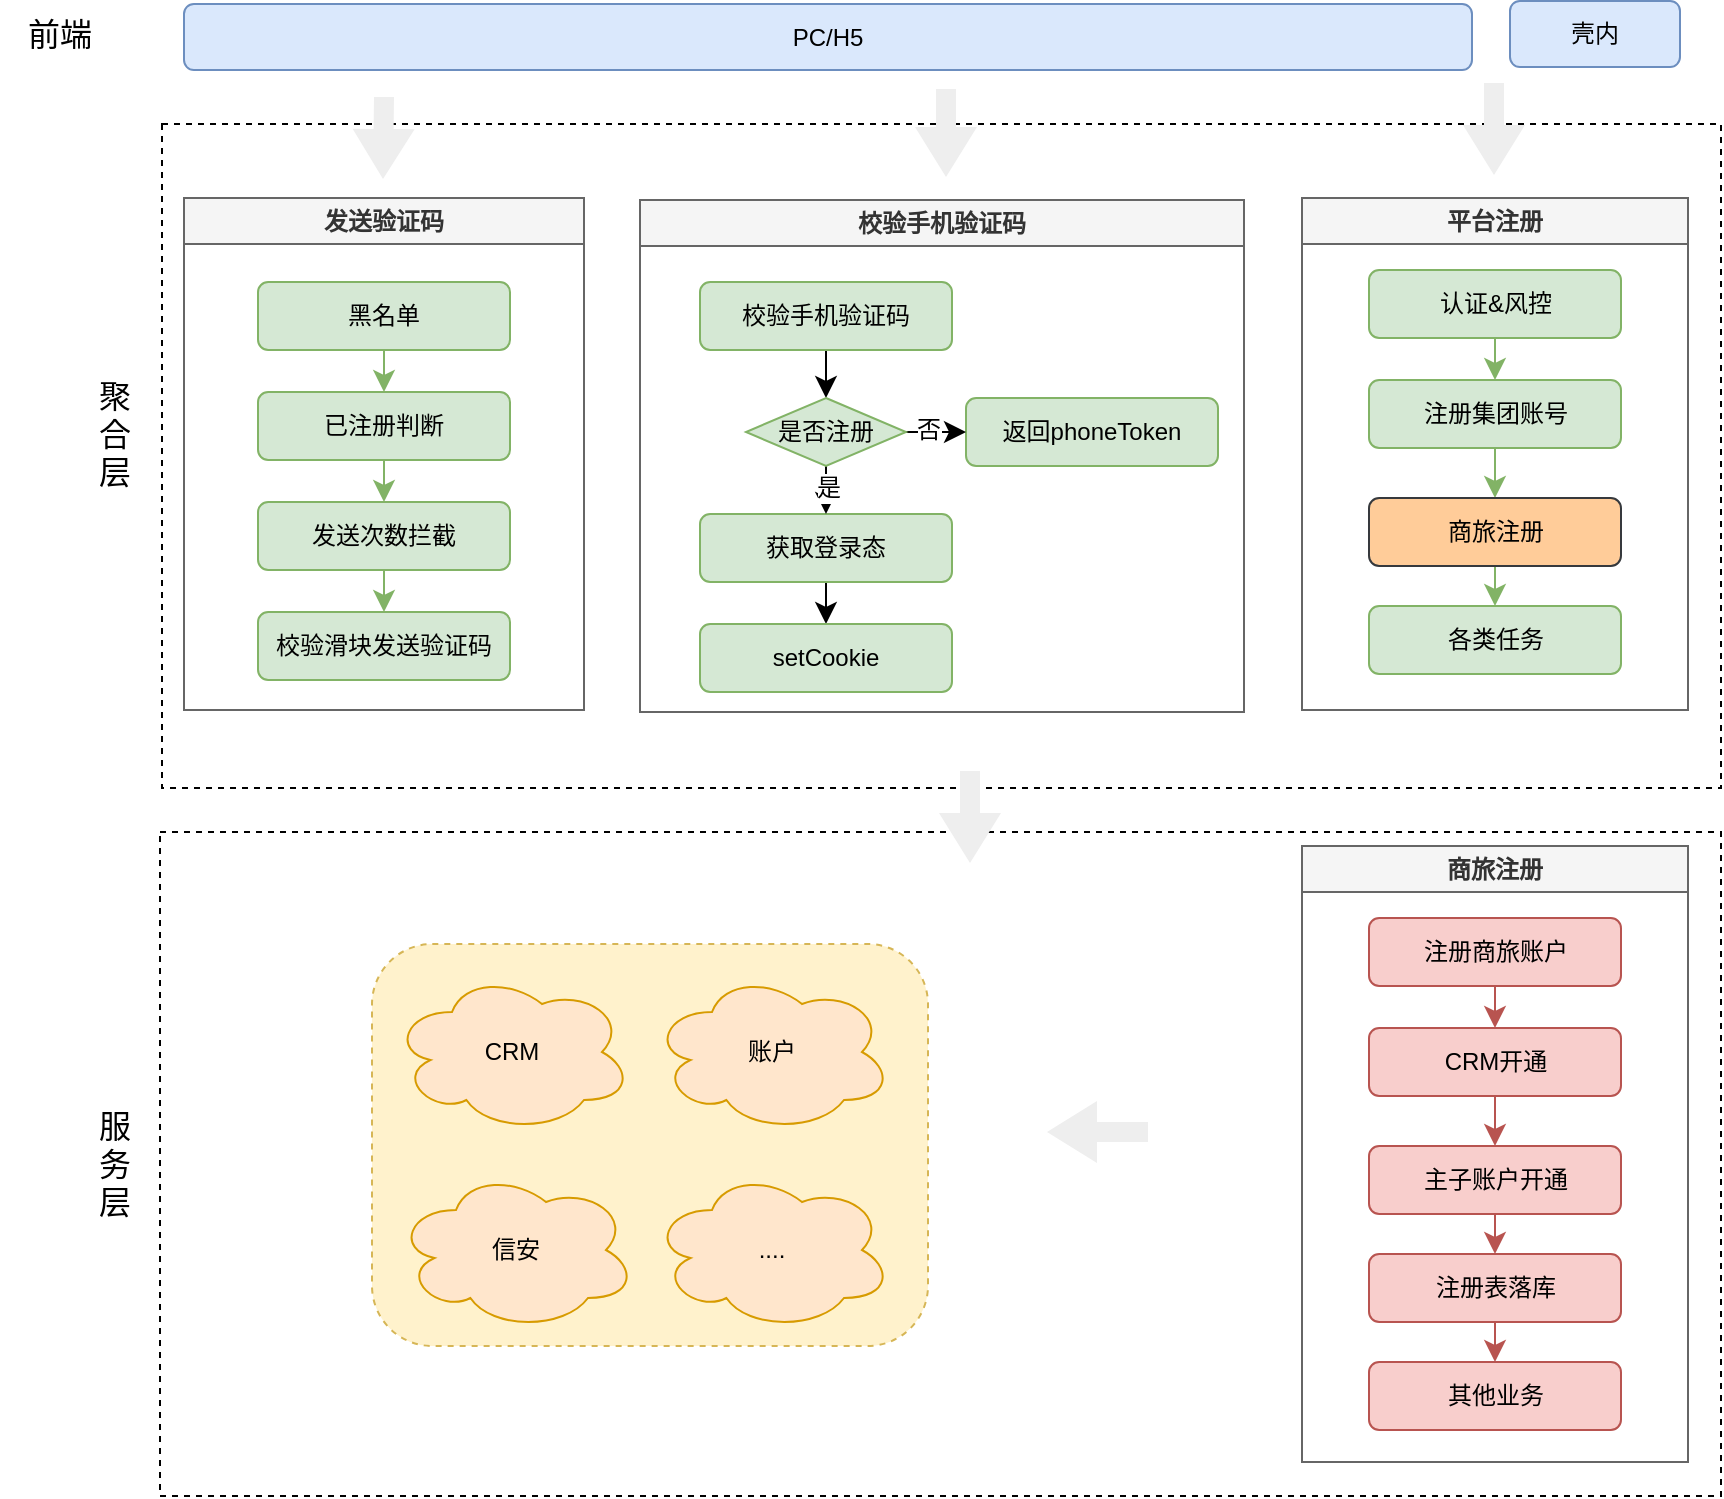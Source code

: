 <mxfile version="24.3.0" type="github">
  <diagram name="第 1 页" id="c9AZkh1vqLpdnkct6R15">
    <mxGraphModel dx="2087" dy="1327" grid="0" gridSize="10" guides="1" tooltips="1" connect="1" arrows="1" fold="1" page="0" pageScale="1" pageWidth="827" pageHeight="1169" math="0" shadow="0">
      <root>
        <mxCell id="0" />
        <mxCell id="1" parent="0" />
        <mxCell id="L1B9Y0KhX3QtsJVaU2VL-111" value="" style="rounded=0;whiteSpace=wrap;html=1;dashed=1;" vertex="1" parent="1">
          <mxGeometry x="-36" y="-280" width="779.5" height="332" as="geometry" />
        </mxCell>
        <mxCell id="L1B9Y0KhX3QtsJVaU2VL-40" value="校验手机验证码" style="swimlane;whiteSpace=wrap;html=1;swimlaneFillColor=default;fillColor=#f5f5f5;fontColor=#333333;strokeColor=#666666;" vertex="1" parent="1">
          <mxGeometry x="203" y="-242" width="302" height="256" as="geometry" />
        </mxCell>
        <mxCell id="L1B9Y0KhX3QtsJVaU2VL-74" style="edgeStyle=none;curved=1;rounded=0;orthogonalLoop=1;jettySize=auto;html=1;exitX=0.5;exitY=1;exitDx=0;exitDy=0;entryX=0.5;entryY=0;entryDx=0;entryDy=0;fontSize=12;startSize=8;endSize=8;" edge="1" parent="L1B9Y0KhX3QtsJVaU2VL-40" source="L1B9Y0KhX3QtsJVaU2VL-60" target="L1B9Y0KhX3QtsJVaU2VL-73">
          <mxGeometry relative="1" as="geometry" />
        </mxCell>
        <mxCell id="L1B9Y0KhX3QtsJVaU2VL-60" value="校验手机验证码" style="rounded=1;whiteSpace=wrap;html=1;fillColor=#d5e8d4;strokeColor=#82b366;" vertex="1" parent="L1B9Y0KhX3QtsJVaU2VL-40">
          <mxGeometry x="30" y="41" width="126" height="34" as="geometry" />
        </mxCell>
        <mxCell id="L1B9Y0KhX3QtsJVaU2VL-61" style="edgeStyle=none;curved=1;rounded=0;orthogonalLoop=1;jettySize=auto;html=1;exitX=0.5;exitY=1;exitDx=0;exitDy=0;entryX=0.5;entryY=0;entryDx=0;entryDy=0;fontSize=12;startSize=8;endSize=8;" edge="1" parent="L1B9Y0KhX3QtsJVaU2VL-40" source="L1B9Y0KhX3QtsJVaU2VL-62" target="L1B9Y0KhX3QtsJVaU2VL-63">
          <mxGeometry relative="1" as="geometry" />
        </mxCell>
        <mxCell id="L1B9Y0KhX3QtsJVaU2VL-62" value="获取登录态" style="rounded=1;whiteSpace=wrap;html=1;fillColor=#d5e8d4;strokeColor=#82b366;" vertex="1" parent="L1B9Y0KhX3QtsJVaU2VL-40">
          <mxGeometry x="30" y="157" width="126" height="34" as="geometry" />
        </mxCell>
        <mxCell id="L1B9Y0KhX3QtsJVaU2VL-63" value="setCookie" style="rounded=1;whiteSpace=wrap;html=1;fillColor=#d5e8d4;strokeColor=#82b366;" vertex="1" parent="L1B9Y0KhX3QtsJVaU2VL-40">
          <mxGeometry x="30" y="212" width="126" height="34" as="geometry" />
        </mxCell>
        <mxCell id="L1B9Y0KhX3QtsJVaU2VL-64" value="返回phoneToken" style="rounded=1;whiteSpace=wrap;html=1;fillColor=#d5e8d4;strokeColor=#82b366;" vertex="1" parent="L1B9Y0KhX3QtsJVaU2VL-40">
          <mxGeometry x="163" y="99" width="126" height="34" as="geometry" />
        </mxCell>
        <mxCell id="L1B9Y0KhX3QtsJVaU2VL-75" style="edgeStyle=none;curved=1;rounded=0;orthogonalLoop=1;jettySize=auto;html=1;exitX=0.5;exitY=1;exitDx=0;exitDy=0;entryX=0.5;entryY=0;entryDx=0;entryDy=0;fontSize=12;startSize=8;endSize=8;" edge="1" parent="L1B9Y0KhX3QtsJVaU2VL-40" source="L1B9Y0KhX3QtsJVaU2VL-73" target="L1B9Y0KhX3QtsJVaU2VL-62">
          <mxGeometry relative="1" as="geometry" />
        </mxCell>
        <mxCell id="L1B9Y0KhX3QtsJVaU2VL-77" value="是" style="edgeLabel;html=1;align=center;verticalAlign=middle;resizable=0;points=[];fontSize=12;" vertex="1" connectable="0" parent="L1B9Y0KhX3QtsJVaU2VL-75">
          <mxGeometry x="-0.125" y="1" relative="1" as="geometry">
            <mxPoint as="offset" />
          </mxGeometry>
        </mxCell>
        <mxCell id="L1B9Y0KhX3QtsJVaU2VL-76" style="edgeStyle=none;curved=1;rounded=0;orthogonalLoop=1;jettySize=auto;html=1;exitX=1;exitY=0.5;exitDx=0;exitDy=0;entryX=0;entryY=0.5;entryDx=0;entryDy=0;fontSize=12;startSize=8;endSize=8;" edge="1" parent="L1B9Y0KhX3QtsJVaU2VL-40" source="L1B9Y0KhX3QtsJVaU2VL-73" target="L1B9Y0KhX3QtsJVaU2VL-64">
          <mxGeometry relative="1" as="geometry" />
        </mxCell>
        <mxCell id="L1B9Y0KhX3QtsJVaU2VL-78" value="否" style="edgeLabel;html=1;align=center;verticalAlign=middle;resizable=0;points=[];fontSize=12;" vertex="1" connectable="0" parent="L1B9Y0KhX3QtsJVaU2VL-76">
          <mxGeometry x="-0.3" y="2" relative="1" as="geometry">
            <mxPoint y="1" as="offset" />
          </mxGeometry>
        </mxCell>
        <mxCell id="L1B9Y0KhX3QtsJVaU2VL-73" value="是否注册" style="rhombus;whiteSpace=wrap;html=1;fillColor=#d5e8d4;strokeColor=#82b366;" vertex="1" parent="L1B9Y0KhX3QtsJVaU2VL-40">
          <mxGeometry x="53" y="99" width="80" height="34" as="geometry" />
        </mxCell>
        <mxCell id="L1B9Y0KhX3QtsJVaU2VL-110" value="" style="rounded=0;whiteSpace=wrap;html=1;dashed=1;" vertex="1" parent="1">
          <mxGeometry x="-37" y="74" width="780.5" height="332" as="geometry" />
        </mxCell>
        <mxCell id="L1B9Y0KhX3QtsJVaU2VL-99" value="" style="rounded=1;whiteSpace=wrap;html=1;dashed=1;fillColor=#fff2cc;strokeColor=#d6b656;" vertex="1" parent="1">
          <mxGeometry x="69" y="130" width="278" height="201" as="geometry" />
        </mxCell>
        <mxCell id="L1B9Y0KhX3QtsJVaU2VL-2" value="聚合层" style="text;html=1;align=center;verticalAlign=middle;whiteSpace=wrap;rounded=0;fontSize=16;" vertex="1" parent="1">
          <mxGeometry x="-72" y="-170" width="25" height="89" as="geometry" />
        </mxCell>
        <mxCell id="L1B9Y0KhX3QtsJVaU2VL-3" value="服务层" style="text;html=1;align=center;verticalAlign=middle;whiteSpace=wrap;rounded=0;fontSize=16;" vertex="1" parent="1">
          <mxGeometry x="-70" y="199" width="21" height="82" as="geometry" />
        </mxCell>
        <mxCell id="L1B9Y0KhX3QtsJVaU2VL-5" value="前端" style="text;html=1;align=center;verticalAlign=middle;whiteSpace=wrap;rounded=0;fontSize=16;" vertex="1" parent="1">
          <mxGeometry x="-117" y="-340" width="60" height="30" as="geometry" />
        </mxCell>
        <mxCell id="L1B9Y0KhX3QtsJVaU2VL-23" value="PC/H5" style="rounded=1;whiteSpace=wrap;html=1;fillColor=#dae8fc;strokeColor=#6c8ebf;" vertex="1" parent="1">
          <mxGeometry x="-25" y="-340" width="644" height="33" as="geometry" />
        </mxCell>
        <mxCell id="L1B9Y0KhX3QtsJVaU2VL-33" value="发送验证码" style="swimlane;whiteSpace=wrap;html=1;fillColor=#f5f5f5;fontColor=#333333;strokeColor=#666666;swimlaneFillColor=default;" vertex="1" parent="1">
          <mxGeometry x="-25" y="-243" width="200" height="256" as="geometry" />
        </mxCell>
        <mxCell id="L1B9Y0KhX3QtsJVaU2VL-37" style="edgeStyle=none;curved=1;rounded=0;orthogonalLoop=1;jettySize=auto;html=1;exitX=0.5;exitY=1;exitDx=0;exitDy=0;entryX=0.5;entryY=0;entryDx=0;entryDy=0;fontSize=12;startSize=8;endSize=8;fillColor=#d5e8d4;strokeColor=#82b366;" edge="1" parent="L1B9Y0KhX3QtsJVaU2VL-33" source="L1B9Y0KhX3QtsJVaU2VL-32" target="L1B9Y0KhX3QtsJVaU2VL-34">
          <mxGeometry relative="1" as="geometry" />
        </mxCell>
        <mxCell id="L1B9Y0KhX3QtsJVaU2VL-32" value="黑名单" style="rounded=1;whiteSpace=wrap;html=1;fillColor=#d5e8d4;strokeColor=#82b366;" vertex="1" parent="L1B9Y0KhX3QtsJVaU2VL-33">
          <mxGeometry x="37" y="42" width="126" height="34" as="geometry" />
        </mxCell>
        <mxCell id="L1B9Y0KhX3QtsJVaU2VL-38" style="edgeStyle=none;curved=1;rounded=0;orthogonalLoop=1;jettySize=auto;html=1;exitX=0.5;exitY=1;exitDx=0;exitDy=0;entryX=0.5;entryY=0;entryDx=0;entryDy=0;fontSize=12;startSize=8;endSize=8;fillColor=#d5e8d4;strokeColor=#82b366;" edge="1" parent="L1B9Y0KhX3QtsJVaU2VL-33" source="L1B9Y0KhX3QtsJVaU2VL-34" target="L1B9Y0KhX3QtsJVaU2VL-35">
          <mxGeometry relative="1" as="geometry" />
        </mxCell>
        <mxCell id="L1B9Y0KhX3QtsJVaU2VL-34" value="已注册判断" style="rounded=1;whiteSpace=wrap;html=1;fillColor=#d5e8d4;strokeColor=#82b366;" vertex="1" parent="L1B9Y0KhX3QtsJVaU2VL-33">
          <mxGeometry x="37" y="97" width="126" height="34" as="geometry" />
        </mxCell>
        <mxCell id="L1B9Y0KhX3QtsJVaU2VL-39" style="edgeStyle=none;curved=1;rounded=0;orthogonalLoop=1;jettySize=auto;html=1;exitX=0.5;exitY=1;exitDx=0;exitDy=0;entryX=0.5;entryY=0;entryDx=0;entryDy=0;fontSize=12;startSize=8;endSize=8;fillColor=#d5e8d4;strokeColor=#82b366;" edge="1" parent="L1B9Y0KhX3QtsJVaU2VL-33" source="L1B9Y0KhX3QtsJVaU2VL-35" target="L1B9Y0KhX3QtsJVaU2VL-36">
          <mxGeometry relative="1" as="geometry" />
        </mxCell>
        <mxCell id="L1B9Y0KhX3QtsJVaU2VL-35" value="发送次数拦截" style="rounded=1;whiteSpace=wrap;html=1;fillColor=#d5e8d4;strokeColor=#82b366;" vertex="1" parent="L1B9Y0KhX3QtsJVaU2VL-33">
          <mxGeometry x="37" y="152" width="126" height="34" as="geometry" />
        </mxCell>
        <mxCell id="L1B9Y0KhX3QtsJVaU2VL-36" value="校验滑块发送验证码" style="rounded=1;whiteSpace=wrap;html=1;fillColor=#d5e8d4;strokeColor=#82b366;" vertex="1" parent="L1B9Y0KhX3QtsJVaU2VL-33">
          <mxGeometry x="37" y="207" width="126" height="34" as="geometry" />
        </mxCell>
        <mxCell id="L1B9Y0KhX3QtsJVaU2VL-49" value="平台注册" style="swimlane;whiteSpace=wrap;html=1;fillColor=#f5f5f5;fontColor=#333333;strokeColor=#666666;" vertex="1" parent="1">
          <mxGeometry x="534" y="-243" width="193" height="256" as="geometry" />
        </mxCell>
        <mxCell id="L1B9Y0KhX3QtsJVaU2VL-68" style="edgeStyle=none;curved=1;rounded=0;orthogonalLoop=1;jettySize=auto;html=1;exitX=0.5;exitY=1;exitDx=0;exitDy=0;entryX=0.5;entryY=0;entryDx=0;entryDy=0;fontSize=12;startSize=8;endSize=8;fillColor=#d5e8d4;strokeColor=#82b366;" edge="1" parent="L1B9Y0KhX3QtsJVaU2VL-49" source="L1B9Y0KhX3QtsJVaU2VL-69" target="L1B9Y0KhX3QtsJVaU2VL-71">
          <mxGeometry relative="1" as="geometry" />
        </mxCell>
        <mxCell id="L1B9Y0KhX3QtsJVaU2VL-69" value="认证&amp;amp;风控" style="rounded=1;whiteSpace=wrap;html=1;fillColor=#d5e8d4;strokeColor=#82b366;" vertex="1" parent="L1B9Y0KhX3QtsJVaU2VL-49">
          <mxGeometry x="33.5" y="36" width="126" height="34" as="geometry" />
        </mxCell>
        <mxCell id="L1B9Y0KhX3QtsJVaU2VL-85" style="edgeStyle=none;curved=1;rounded=0;orthogonalLoop=1;jettySize=auto;html=1;exitX=0.5;exitY=1;exitDx=0;exitDy=0;entryX=0.5;entryY=0;entryDx=0;entryDy=0;fontSize=12;startSize=8;endSize=8;fillColor=#d5e8d4;strokeColor=#82b366;" edge="1" parent="L1B9Y0KhX3QtsJVaU2VL-49" source="L1B9Y0KhX3QtsJVaU2VL-71" target="L1B9Y0KhX3QtsJVaU2VL-80">
          <mxGeometry relative="1" as="geometry" />
        </mxCell>
        <mxCell id="L1B9Y0KhX3QtsJVaU2VL-71" value="注册集团账号" style="rounded=1;whiteSpace=wrap;html=1;fillColor=#d5e8d4;strokeColor=#82b366;" vertex="1" parent="L1B9Y0KhX3QtsJVaU2VL-49">
          <mxGeometry x="33.5" y="91" width="126" height="34" as="geometry" />
        </mxCell>
        <mxCell id="L1B9Y0KhX3QtsJVaU2VL-84" style="edgeStyle=none;curved=1;rounded=0;orthogonalLoop=1;jettySize=auto;html=1;exitX=0.5;exitY=1;exitDx=0;exitDy=0;entryX=0.5;entryY=0;entryDx=0;entryDy=0;fontSize=12;startSize=8;endSize=8;fillColor=#d5e8d4;strokeColor=#82b366;" edge="1" parent="L1B9Y0KhX3QtsJVaU2VL-49" source="L1B9Y0KhX3QtsJVaU2VL-80" target="L1B9Y0KhX3QtsJVaU2VL-83">
          <mxGeometry relative="1" as="geometry" />
        </mxCell>
        <mxCell id="L1B9Y0KhX3QtsJVaU2VL-80" value="商旅注册" style="rounded=1;whiteSpace=wrap;html=1;fillColor=#ffcc99;strokeColor=#36393d;" vertex="1" parent="L1B9Y0KhX3QtsJVaU2VL-49">
          <mxGeometry x="33.5" y="150" width="126" height="34" as="geometry" />
        </mxCell>
        <mxCell id="L1B9Y0KhX3QtsJVaU2VL-83" value="各类任务" style="rounded=1;whiteSpace=wrap;html=1;fillColor=#d5e8d4;strokeColor=#82b366;" vertex="1" parent="L1B9Y0KhX3QtsJVaU2VL-49">
          <mxGeometry x="33.5" y="204" width="126" height="34" as="geometry" />
        </mxCell>
        <mxCell id="L1B9Y0KhX3QtsJVaU2VL-86" value="商旅注册" style="swimlane;whiteSpace=wrap;html=1;fillColor=#f5f5f5;fontColor=#333333;strokeColor=#666666;" vertex="1" parent="1">
          <mxGeometry x="534" y="81" width="193" height="308" as="geometry" />
        </mxCell>
        <mxCell id="L1B9Y0KhX3QtsJVaU2VL-87" style="edgeStyle=none;curved=1;rounded=0;orthogonalLoop=1;jettySize=auto;html=1;exitX=0.5;exitY=1;exitDx=0;exitDy=0;entryX=0.5;entryY=0;entryDx=0;entryDy=0;fontSize=12;startSize=8;endSize=8;fillColor=#f8cecc;strokeColor=#b85450;" edge="1" parent="L1B9Y0KhX3QtsJVaU2VL-86" source="L1B9Y0KhX3QtsJVaU2VL-88" target="L1B9Y0KhX3QtsJVaU2VL-90">
          <mxGeometry relative="1" as="geometry" />
        </mxCell>
        <mxCell id="L1B9Y0KhX3QtsJVaU2VL-88" value="注册商旅账户" style="rounded=1;whiteSpace=wrap;html=1;fillColor=#f8cecc;strokeColor=#b85450;" vertex="1" parent="L1B9Y0KhX3QtsJVaU2VL-86">
          <mxGeometry x="33.5" y="36" width="126" height="34" as="geometry" />
        </mxCell>
        <mxCell id="L1B9Y0KhX3QtsJVaU2VL-89" style="edgeStyle=none;curved=1;rounded=0;orthogonalLoop=1;jettySize=auto;html=1;exitX=0.5;exitY=1;exitDx=0;exitDy=0;entryX=0.5;entryY=0;entryDx=0;entryDy=0;fontSize=12;startSize=8;endSize=8;fillColor=#f8cecc;strokeColor=#b85450;" edge="1" parent="L1B9Y0KhX3QtsJVaU2VL-86" source="L1B9Y0KhX3QtsJVaU2VL-90" target="L1B9Y0KhX3QtsJVaU2VL-92">
          <mxGeometry relative="1" as="geometry" />
        </mxCell>
        <mxCell id="L1B9Y0KhX3QtsJVaU2VL-90" value="CRM开通" style="rounded=1;whiteSpace=wrap;html=1;fillColor=#f8cecc;strokeColor=#b85450;" vertex="1" parent="L1B9Y0KhX3QtsJVaU2VL-86">
          <mxGeometry x="33.5" y="91" width="126" height="34" as="geometry" />
        </mxCell>
        <mxCell id="L1B9Y0KhX3QtsJVaU2VL-91" style="edgeStyle=none;curved=1;rounded=0;orthogonalLoop=1;jettySize=auto;html=1;exitX=0.5;exitY=1;exitDx=0;exitDy=0;entryX=0.5;entryY=0;entryDx=0;entryDy=0;fontSize=12;startSize=8;endSize=8;fillColor=#f8cecc;strokeColor=#b85450;" edge="1" parent="L1B9Y0KhX3QtsJVaU2VL-86" source="L1B9Y0KhX3QtsJVaU2VL-92" target="L1B9Y0KhX3QtsJVaU2VL-93">
          <mxGeometry relative="1" as="geometry" />
        </mxCell>
        <mxCell id="L1B9Y0KhX3QtsJVaU2VL-92" value="主子账户开通" style="rounded=1;whiteSpace=wrap;html=1;fillColor=#f8cecc;strokeColor=#b85450;" vertex="1" parent="L1B9Y0KhX3QtsJVaU2VL-86">
          <mxGeometry x="33.5" y="150" width="126" height="34" as="geometry" />
        </mxCell>
        <mxCell id="L1B9Y0KhX3QtsJVaU2VL-95" style="edgeStyle=none;curved=1;rounded=0;orthogonalLoop=1;jettySize=auto;html=1;exitX=0.5;exitY=1;exitDx=0;exitDy=0;entryX=0.5;entryY=0;entryDx=0;entryDy=0;fontSize=12;startSize=8;endSize=8;fillColor=#f8cecc;strokeColor=#b85450;" edge="1" parent="L1B9Y0KhX3QtsJVaU2VL-86" source="L1B9Y0KhX3QtsJVaU2VL-93" target="L1B9Y0KhX3QtsJVaU2VL-94">
          <mxGeometry relative="1" as="geometry" />
        </mxCell>
        <mxCell id="L1B9Y0KhX3QtsJVaU2VL-93" value="注册表落库" style="rounded=1;whiteSpace=wrap;html=1;fillColor=#f8cecc;strokeColor=#b85450;" vertex="1" parent="L1B9Y0KhX3QtsJVaU2VL-86">
          <mxGeometry x="33.5" y="204" width="126" height="34" as="geometry" />
        </mxCell>
        <mxCell id="L1B9Y0KhX3QtsJVaU2VL-94" value="其他业务" style="rounded=1;whiteSpace=wrap;html=1;fillColor=#f8cecc;strokeColor=#b85450;" vertex="1" parent="L1B9Y0KhX3QtsJVaU2VL-86">
          <mxGeometry x="33.5" y="258" width="126" height="34" as="geometry" />
        </mxCell>
        <mxCell id="L1B9Y0KhX3QtsJVaU2VL-96" value="CRM" style="ellipse;shape=cloud;whiteSpace=wrap;html=1;fillColor=#ffe6cc;strokeColor=#d79b00;" vertex="1" parent="1">
          <mxGeometry x="79" y="144" width="120" height="80" as="geometry" />
        </mxCell>
        <mxCell id="L1B9Y0KhX3QtsJVaU2VL-97" value="账户" style="ellipse;shape=cloud;whiteSpace=wrap;html=1;fillColor=#ffe6cc;strokeColor=#d79b00;" vertex="1" parent="1">
          <mxGeometry x="209" y="144" width="120" height="80" as="geometry" />
        </mxCell>
        <mxCell id="L1B9Y0KhX3QtsJVaU2VL-98" value="信安" style="ellipse;shape=cloud;whiteSpace=wrap;html=1;fillColor=#ffe6cc;strokeColor=#d79b00;" vertex="1" parent="1">
          <mxGeometry x="81" y="243" width="120" height="80" as="geometry" />
        </mxCell>
        <mxCell id="L1B9Y0KhX3QtsJVaU2VL-100" value="...." style="ellipse;shape=cloud;whiteSpace=wrap;html=1;fillColor=#ffe6cc;strokeColor=#d79b00;" vertex="1" parent="1">
          <mxGeometry x="209" y="243" width="120" height="80" as="geometry" />
        </mxCell>
        <mxCell id="L1B9Y0KhX3QtsJVaU2VL-101" value="" style="shape=flexArrow;endArrow=classic;html=1;rounded=0;fontSize=12;startSize=8;endSize=8;curved=1;fillColor=#eeeeee;strokeColor=none;" edge="1" parent="1">
          <mxGeometry width="50" height="50" relative="1" as="geometry">
            <mxPoint x="75" y="-294" as="sourcePoint" />
            <mxPoint x="74.5" y="-252" as="targetPoint" />
          </mxGeometry>
        </mxCell>
        <mxCell id="L1B9Y0KhX3QtsJVaU2VL-102" value="" style="shape=flexArrow;endArrow=classic;html=1;rounded=0;fontSize=12;startSize=8;endSize=8;curved=1;fillColor=#eeeeee;strokeColor=none;" edge="1" parent="1">
          <mxGeometry width="50" height="50" relative="1" as="geometry">
            <mxPoint x="356" y="-298" as="sourcePoint" />
            <mxPoint x="356" y="-253" as="targetPoint" />
          </mxGeometry>
        </mxCell>
        <mxCell id="L1B9Y0KhX3QtsJVaU2VL-103" value="" style="shape=flexArrow;endArrow=classic;html=1;rounded=0;fontSize=12;startSize=8;endSize=8;curved=1;fillColor=#eeeeee;strokeColor=none;" edge="1" parent="1">
          <mxGeometry width="50" height="50" relative="1" as="geometry">
            <mxPoint x="630" y="-301" as="sourcePoint" />
            <mxPoint x="630" y="-254" as="targetPoint" />
          </mxGeometry>
        </mxCell>
        <mxCell id="L1B9Y0KhX3QtsJVaU2VL-104" value="壳内" style="rounded=1;whiteSpace=wrap;html=1;fillColor=#dae8fc;strokeColor=#6c8ebf;" vertex="1" parent="1">
          <mxGeometry x="638" y="-341.5" width="85" height="33" as="geometry" />
        </mxCell>
        <mxCell id="L1B9Y0KhX3QtsJVaU2VL-108" value="" style="shape=flexArrow;endArrow=classic;html=1;rounded=0;fontSize=12;startSize=8;endSize=8;curved=1;fillColor=#eeeeee;strokeColor=none;" edge="1" parent="1">
          <mxGeometry width="50" height="50" relative="1" as="geometry">
            <mxPoint x="457.5" y="224" as="sourcePoint" />
            <mxPoint x="406" y="224" as="targetPoint" />
          </mxGeometry>
        </mxCell>
        <mxCell id="L1B9Y0KhX3QtsJVaU2VL-121" value="" style="shape=flexArrow;endArrow=classic;html=1;rounded=0;fontSize=12;startSize=8;endSize=8;curved=1;fillColor=#eeeeee;strokeColor=none;" edge="1" parent="1">
          <mxGeometry width="50" height="50" relative="1" as="geometry">
            <mxPoint x="368" y="43" as="sourcePoint" />
            <mxPoint x="368" y="90" as="targetPoint" />
          </mxGeometry>
        </mxCell>
      </root>
    </mxGraphModel>
  </diagram>
</mxfile>
